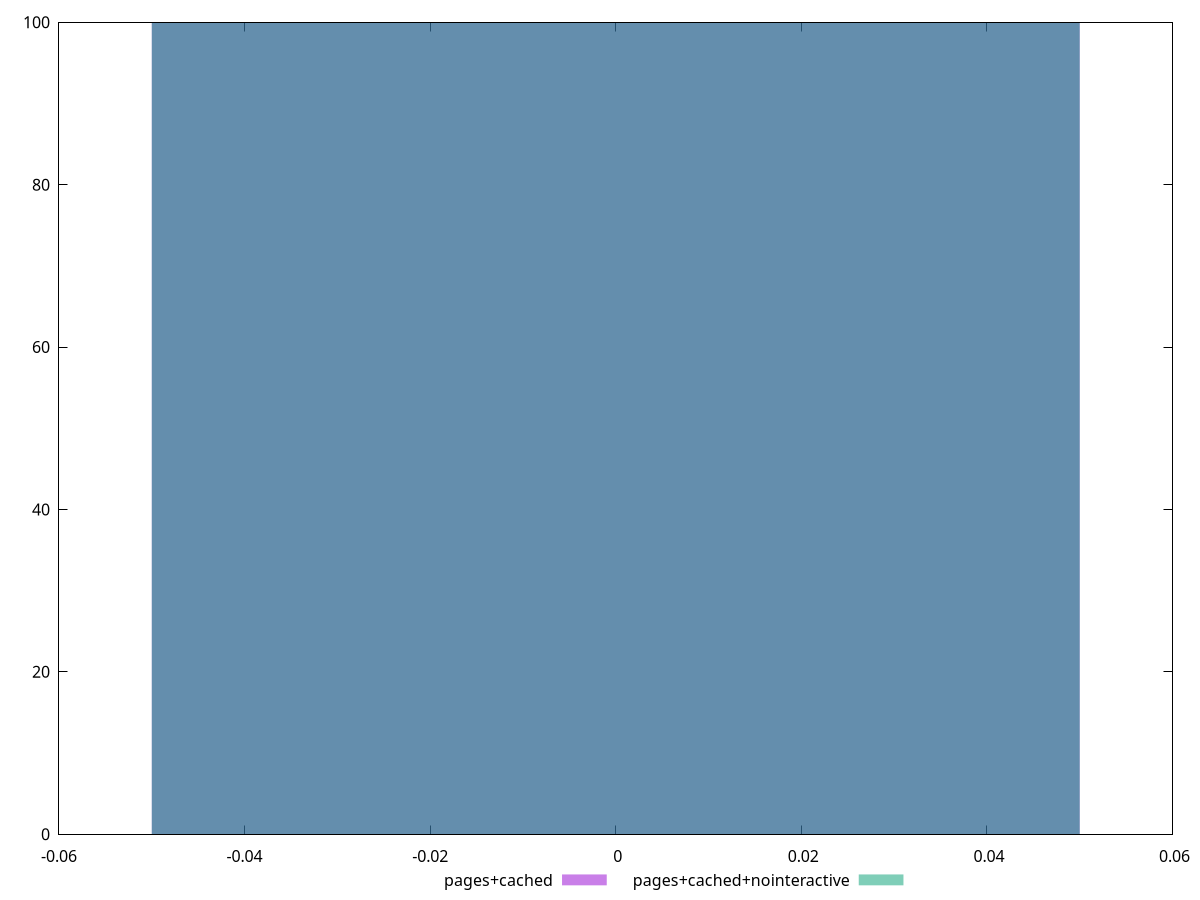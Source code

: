 reset
set terminal svg size 640, 500 enhanced background rgb 'white'
set output "reprap/legacy-javascript/comparison/histogram/2_vs_3.svg"

$pagesCached <<EOF
0 100
EOF

$pagesCachedNointeractive <<EOF
0 100
EOF

set key outside below
set boxwidth 0.1
set yrange [0:100]
set style fill transparent solid 0.5 noborder

plot \
  $pagesCached title "pages+cached" with boxes, \
  $pagesCachedNointeractive title "pages+cached+nointeractive" with boxes, \


reset